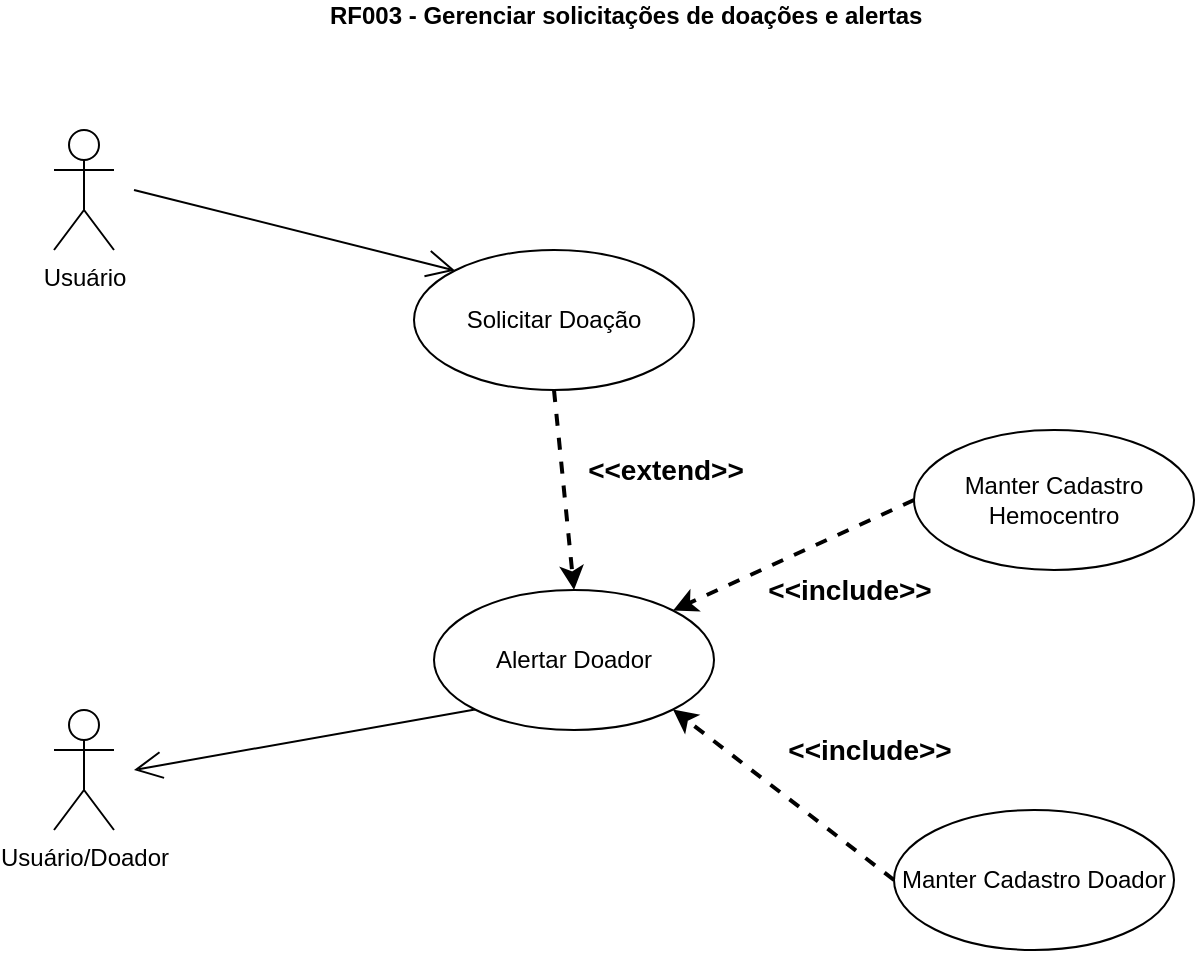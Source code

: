 <mxfile version="11.1.4" type="device"><diagram id="budAvFjoP-ml8Pe7X42M" name="Page-1"><mxGraphModel dx="1422" dy="824" grid="1" gridSize="10" guides="1" tooltips="1" connect="1" arrows="1" fold="1" page="1" pageScale="1" pageWidth="827" pageHeight="1169" math="0" shadow="0"><root><mxCell id="0"/><mxCell id="1" parent="0"/><mxCell id="gzf9CkEBER38CHXhIIi3-1" value="Usuário" style="shape=umlActor;verticalLabelPosition=bottom;labelBackgroundColor=#ffffff;verticalAlign=top;html=1;" parent="1" vertex="1"><mxGeometry x="128" y="560" width="30" height="60" as="geometry"/></mxCell><mxCell id="gzf9CkEBER38CHXhIIi3-7" value="Solicitar Doação" style="ellipse;whiteSpace=wrap;html=1;" parent="1" vertex="1"><mxGeometry x="308" y="620" width="140" height="70" as="geometry"/></mxCell><mxCell id="gzf9CkEBER38CHXhIIi3-16" value="&lt;b&gt;RF003 -&amp;nbsp;&lt;/b&gt;&lt;font style=&quot;font-size: 12px&quot;&gt;&lt;b&gt;&lt;font style=&quot;background-color: transparent ; font-size: 12px&quot;&gt;G&lt;/font&gt;&lt;font style=&quot;background-color: transparent ; font-size: 12px&quot;&gt;erenciar solicitações de doações e alertas&lt;/font&gt;&lt;/b&gt;&lt;/font&gt;&lt;b&gt;&lt;br&gt;&lt;/b&gt;&lt;b&gt;&amp;nbsp;&lt;/b&gt;" style="text;html=1;strokeColor=none;fillColor=none;align=left;verticalAlign=middle;whiteSpace=wrap;rounded=0;" parent="1" vertex="1"><mxGeometry x="264" y="500" width="340" height="20" as="geometry"/></mxCell><mxCell id="gzf9CkEBER38CHXhIIi3-25" value="" style="endArrow=open;endFill=1;endSize=12;html=1;entryX=0;entryY=0;entryDx=0;entryDy=0;" parent="1" target="gzf9CkEBER38CHXhIIi3-7" edge="1"><mxGeometry width="160" relative="1" as="geometry"><mxPoint x="168" y="590" as="sourcePoint"/><mxPoint x="348" y="569.5" as="targetPoint"/></mxGeometry></mxCell><mxCell id="gzf9CkEBER38CHXhIIi3-27" value="Usuário/Doador" style="shape=umlActor;verticalLabelPosition=bottom;labelBackgroundColor=#ffffff;verticalAlign=top;html=1;" parent="1" vertex="1"><mxGeometry x="128" y="850" width="30" height="60" as="geometry"/></mxCell><mxCell id="gzf9CkEBER38CHXhIIi3-29" value="Alertar&amp;nbsp;Doador" style="ellipse;whiteSpace=wrap;html=1;fillColor=none;" parent="1" vertex="1"><mxGeometry x="318" y="790" width="140" height="70" as="geometry"/></mxCell><mxCell id="gzf9CkEBER38CHXhIIi3-31" value="" style="endArrow=open;endFill=1;endSize=12;html=1;exitX=0;exitY=1;exitDx=0;exitDy=0;" parent="1" source="gzf9CkEBER38CHXhIIi3-29" edge="1"><mxGeometry width="160" relative="1" as="geometry"><mxPoint x="98" y="950" as="sourcePoint"/><mxPoint x="168" y="880" as="targetPoint"/></mxGeometry></mxCell><mxCell id="gzf9CkEBER38CHXhIIi3-33" value="Manter Cadastro Hemocentro" style="ellipse;whiteSpace=wrap;html=1;fillColor=none;" parent="1" vertex="1"><mxGeometry x="558" y="710" width="140" height="70" as="geometry"/></mxCell><mxCell id="gzf9CkEBER38CHXhIIi3-34" value="Manter Cadastro Doador" style="ellipse;whiteSpace=wrap;html=1;fillColor=none;" parent="1" vertex="1"><mxGeometry x="548" y="900" width="140" height="70" as="geometry"/></mxCell><mxCell id="purf7HaNyDxtXtTBsCvs-1" style="edgeStyle=none;rounded=1;orthogonalLoop=1;jettySize=auto;html=1;exitX=0.5;exitY=1;exitDx=0;exitDy=0;dashed=1;startArrow=none;startFill=0;strokeWidth=2;entryX=0.5;entryY=0;entryDx=0;entryDy=0;" parent="1" source="gzf9CkEBER38CHXhIIi3-7" target="gzf9CkEBER38CHXhIIi3-29" edge="1"><mxGeometry relative="1" as="geometry"><mxPoint x="560" y="500" as="targetPoint"/><mxPoint x="560" y="740" as="sourcePoint"/></mxGeometry></mxCell><mxCell id="purf7HaNyDxtXtTBsCvs-2" value="&amp;lt;&amp;lt;extend&amp;gt;&amp;gt;" style="text;html=1;strokeColor=none;fillColor=none;align=center;verticalAlign=middle;whiteSpace=wrap;rounded=0;fontSize=14;fontStyle=1" parent="1" vertex="1"><mxGeometry x="388" y="720" width="92" height="20" as="geometry"/></mxCell><mxCell id="purf7HaNyDxtXtTBsCvs-3" style="edgeStyle=none;rounded=1;orthogonalLoop=1;jettySize=auto;html=1;exitX=0;exitY=0.5;exitDx=0;exitDy=0;dashed=1;startArrow=none;startFill=0;strokeWidth=2;entryX=1;entryY=1;entryDx=0;entryDy=0;" parent="1" source="gzf9CkEBER38CHXhIIi3-34" target="gzf9CkEBER38CHXhIIi3-29" edge="1"><mxGeometry relative="1" as="geometry"><mxPoint x="550" y="860" as="targetPoint"/><mxPoint x="475" y="870" as="sourcePoint"/></mxGeometry></mxCell><mxCell id="purf7HaNyDxtXtTBsCvs-4" style="edgeStyle=none;rounded=1;orthogonalLoop=1;jettySize=auto;html=1;exitX=0;exitY=0.5;exitDx=0;exitDy=0;dashed=1;startArrow=none;startFill=0;strokeWidth=2;entryX=1;entryY=0;entryDx=0;entryDy=0;" parent="1" source="gzf9CkEBER38CHXhIIi3-33" target="gzf9CkEBER38CHXhIIi3-29" edge="1"><mxGeometry relative="1" as="geometry"><mxPoint x="530" y="670" as="targetPoint"/><mxPoint x="528" y="790" as="sourcePoint"/></mxGeometry></mxCell><mxCell id="purf7HaNyDxtXtTBsCvs-5" value="&amp;lt;&amp;lt;include&amp;gt;&amp;gt;" style="text;html=1;strokeColor=none;fillColor=none;align=center;verticalAlign=middle;whiteSpace=wrap;rounded=0;fontSize=14;fontStyle=1" parent="1" vertex="1"><mxGeometry x="480" y="780" width="92" height="20" as="geometry"/></mxCell><mxCell id="purf7HaNyDxtXtTBsCvs-6" value="&amp;lt;&amp;lt;include&amp;gt;&amp;gt;" style="text;html=1;strokeColor=none;fillColor=none;align=center;verticalAlign=middle;whiteSpace=wrap;rounded=0;fontSize=14;fontStyle=1" parent="1" vertex="1"><mxGeometry x="490" y="860" width="92" height="20" as="geometry"/></mxCell></root></mxGraphModel></diagram></mxfile>